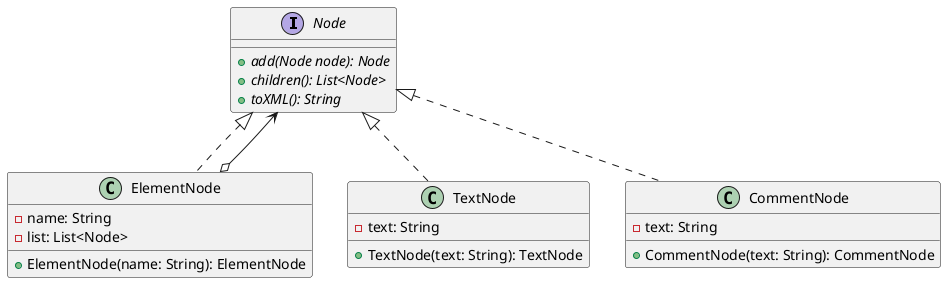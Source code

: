 @startuml

interface Node {
    + {abstract} add(Node node): Node
    + {abstract} children(): List<Node>
    + {abstract} toXML(): String
}

class ElementNode implements Node {
    - name: String
    - list: List<Node>
    + ElementNode(name: String): ElementNode
}

class TextNode implements Node {
    - text: String
    + TextNode(text: String): TextNode
}

class CommentNode implements Node {
    - text: String
    + CommentNode(text: String): CommentNode
}

ElementNode o-->Node

@enduml
